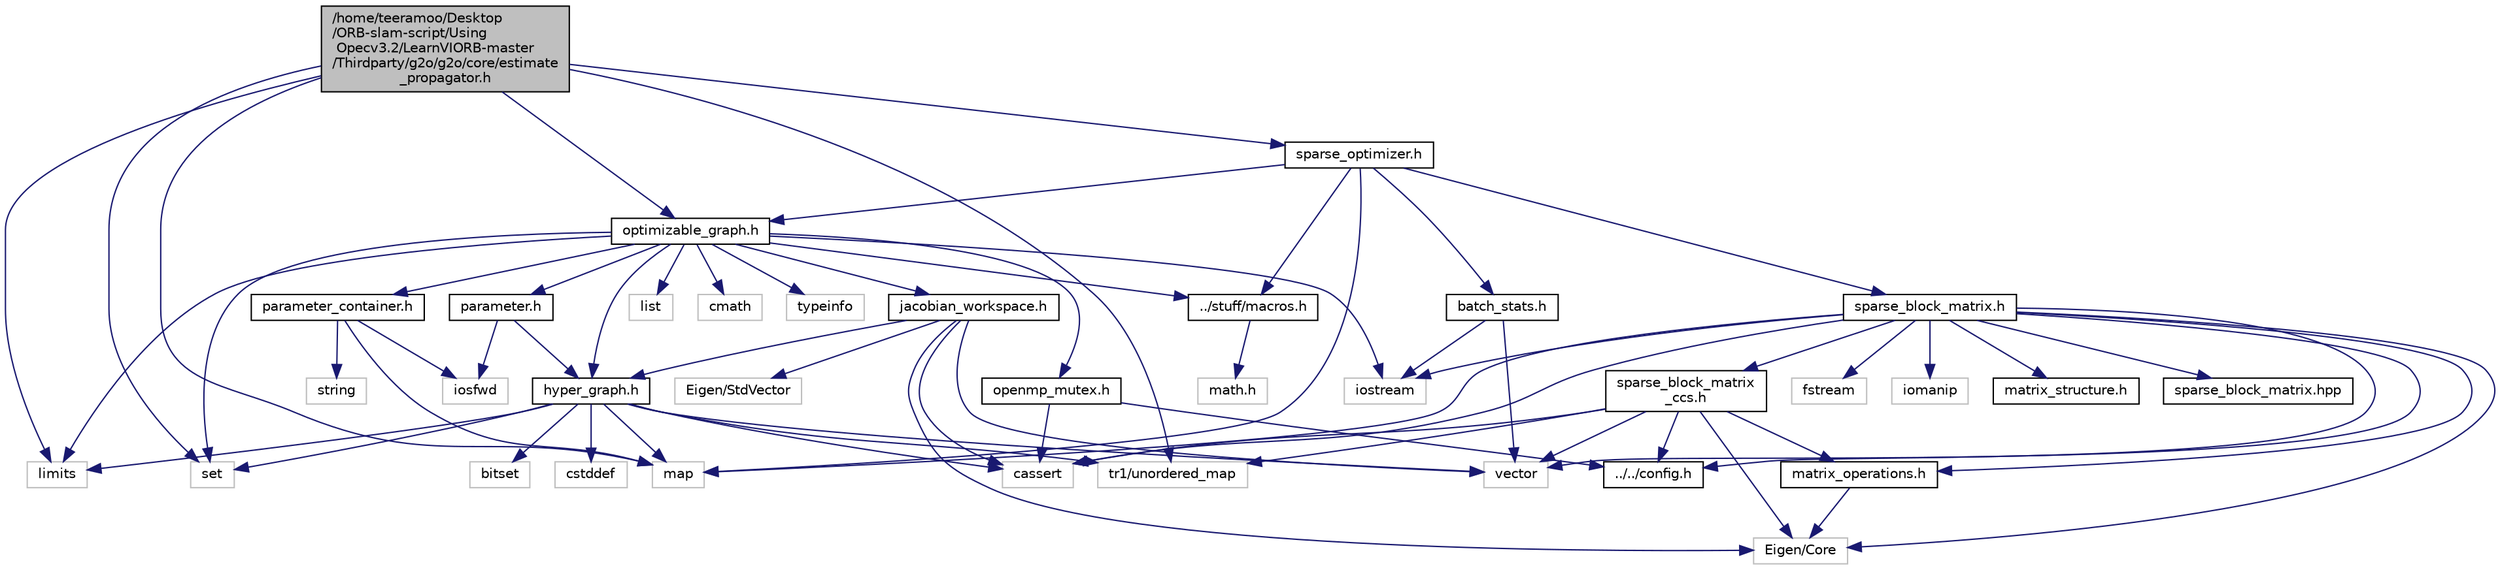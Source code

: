 digraph "/home/teeramoo/Desktop/ORB-slam-script/Using Opecv3.2/LearnVIORB-master/Thirdparty/g2o/g2o/core/estimate_propagator.h"
{
  edge [fontname="Helvetica",fontsize="10",labelfontname="Helvetica",labelfontsize="10"];
  node [fontname="Helvetica",fontsize="10",shape=record];
  Node1 [label="/home/teeramoo/Desktop\l/ORB-slam-script/Using\l Opecv3.2/LearnVIORB-master\l/Thirdparty/g2o/g2o/core/estimate\l_propagator.h",height=0.2,width=0.4,color="black", fillcolor="grey75", style="filled", fontcolor="black"];
  Node1 -> Node2 [color="midnightblue",fontsize="10",style="solid"];
  Node2 [label="optimizable_graph.h",height=0.2,width=0.4,color="black", fillcolor="white", style="filled",URL="$optimizable__graph_8h.html"];
  Node2 -> Node3 [color="midnightblue",fontsize="10",style="solid"];
  Node3 [label="set",height=0.2,width=0.4,color="grey75", fillcolor="white", style="filled"];
  Node2 -> Node4 [color="midnightblue",fontsize="10",style="solid"];
  Node4 [label="iostream",height=0.2,width=0.4,color="grey75", fillcolor="white", style="filled"];
  Node2 -> Node5 [color="midnightblue",fontsize="10",style="solid"];
  Node5 [label="list",height=0.2,width=0.4,color="grey75", fillcolor="white", style="filled"];
  Node2 -> Node6 [color="midnightblue",fontsize="10",style="solid"];
  Node6 [label="limits",height=0.2,width=0.4,color="grey75", fillcolor="white", style="filled"];
  Node2 -> Node7 [color="midnightblue",fontsize="10",style="solid"];
  Node7 [label="cmath",height=0.2,width=0.4,color="grey75", fillcolor="white", style="filled"];
  Node2 -> Node8 [color="midnightblue",fontsize="10",style="solid"];
  Node8 [label="typeinfo",height=0.2,width=0.4,color="grey75", fillcolor="white", style="filled"];
  Node2 -> Node9 [color="midnightblue",fontsize="10",style="solid"];
  Node9 [label="openmp_mutex.h",height=0.2,width=0.4,color="black", fillcolor="white", style="filled",URL="$openmp__mutex_8h.html"];
  Node9 -> Node10 [color="midnightblue",fontsize="10",style="solid"];
  Node10 [label="../../config.h",height=0.2,width=0.4,color="black", fillcolor="white", style="filled",URL="$config_8h.html"];
  Node9 -> Node11 [color="midnightblue",fontsize="10",style="solid"];
  Node11 [label="cassert",height=0.2,width=0.4,color="grey75", fillcolor="white", style="filled"];
  Node2 -> Node12 [color="midnightblue",fontsize="10",style="solid"];
  Node12 [label="hyper_graph.h",height=0.2,width=0.4,color="black", fillcolor="white", style="filled",URL="$hyper__graph_8h.html"];
  Node12 -> Node13 [color="midnightblue",fontsize="10",style="solid"];
  Node13 [label="map",height=0.2,width=0.4,color="grey75", fillcolor="white", style="filled"];
  Node12 -> Node3 [color="midnightblue",fontsize="10",style="solid"];
  Node12 -> Node14 [color="midnightblue",fontsize="10",style="solid"];
  Node14 [label="bitset",height=0.2,width=0.4,color="grey75", fillcolor="white", style="filled"];
  Node12 -> Node11 [color="midnightblue",fontsize="10",style="solid"];
  Node12 -> Node15 [color="midnightblue",fontsize="10",style="solid"];
  Node15 [label="vector",height=0.2,width=0.4,color="grey75", fillcolor="white", style="filled"];
  Node12 -> Node6 [color="midnightblue",fontsize="10",style="solid"];
  Node12 -> Node16 [color="midnightblue",fontsize="10",style="solid"];
  Node16 [label="cstddef",height=0.2,width=0.4,color="grey75", fillcolor="white", style="filled"];
  Node12 -> Node17 [color="midnightblue",fontsize="10",style="solid"];
  Node17 [label="tr1/unordered_map",height=0.2,width=0.4,color="grey75", fillcolor="white", style="filled"];
  Node2 -> Node18 [color="midnightblue",fontsize="10",style="solid"];
  Node18 [label="parameter.h",height=0.2,width=0.4,color="black", fillcolor="white", style="filled",URL="$parameter_8h.html"];
  Node18 -> Node19 [color="midnightblue",fontsize="10",style="solid"];
  Node19 [label="iosfwd",height=0.2,width=0.4,color="grey75", fillcolor="white", style="filled"];
  Node18 -> Node12 [color="midnightblue",fontsize="10",style="solid"];
  Node2 -> Node20 [color="midnightblue",fontsize="10",style="solid"];
  Node20 [label="parameter_container.h",height=0.2,width=0.4,color="black", fillcolor="white", style="filled",URL="$parameter__container_8h.html"];
  Node20 -> Node19 [color="midnightblue",fontsize="10",style="solid"];
  Node20 -> Node13 [color="midnightblue",fontsize="10",style="solid"];
  Node20 -> Node21 [color="midnightblue",fontsize="10",style="solid"];
  Node21 [label="string",height=0.2,width=0.4,color="grey75", fillcolor="white", style="filled"];
  Node2 -> Node22 [color="midnightblue",fontsize="10",style="solid"];
  Node22 [label="jacobian_workspace.h",height=0.2,width=0.4,color="black", fillcolor="white", style="filled",URL="$jacobian__workspace_8h.html"];
  Node22 -> Node23 [color="midnightblue",fontsize="10",style="solid"];
  Node23 [label="Eigen/Core",height=0.2,width=0.4,color="grey75", fillcolor="white", style="filled"];
  Node22 -> Node24 [color="midnightblue",fontsize="10",style="solid"];
  Node24 [label="Eigen/StdVector",height=0.2,width=0.4,color="grey75", fillcolor="white", style="filled"];
  Node22 -> Node15 [color="midnightblue",fontsize="10",style="solid"];
  Node22 -> Node11 [color="midnightblue",fontsize="10",style="solid"];
  Node22 -> Node12 [color="midnightblue",fontsize="10",style="solid"];
  Node2 -> Node25 [color="midnightblue",fontsize="10",style="solid"];
  Node25 [label="../stuff/macros.h",height=0.2,width=0.4,color="black", fillcolor="white", style="filled",URL="$macros_8h.html"];
  Node25 -> Node26 [color="midnightblue",fontsize="10",style="solid"];
  Node26 [label="math.h",height=0.2,width=0.4,color="grey75", fillcolor="white", style="filled"];
  Node1 -> Node27 [color="midnightblue",fontsize="10",style="solid"];
  Node27 [label="sparse_optimizer.h",height=0.2,width=0.4,color="black", fillcolor="white", style="filled",URL="$sparse__optimizer_8h.html"];
  Node27 -> Node25 [color="midnightblue",fontsize="10",style="solid"];
  Node27 -> Node2 [color="midnightblue",fontsize="10",style="solid"];
  Node27 -> Node28 [color="midnightblue",fontsize="10",style="solid"];
  Node28 [label="sparse_block_matrix.h",height=0.2,width=0.4,color="black", fillcolor="white", style="filled",URL="$sparse__block__matrix_8h.html"];
  Node28 -> Node13 [color="midnightblue",fontsize="10",style="solid"];
  Node28 -> Node15 [color="midnightblue",fontsize="10",style="solid"];
  Node28 -> Node29 [color="midnightblue",fontsize="10",style="solid"];
  Node29 [label="fstream",height=0.2,width=0.4,color="grey75", fillcolor="white", style="filled"];
  Node28 -> Node4 [color="midnightblue",fontsize="10",style="solid"];
  Node28 -> Node30 [color="midnightblue",fontsize="10",style="solid"];
  Node30 [label="iomanip",height=0.2,width=0.4,color="grey75", fillcolor="white", style="filled"];
  Node28 -> Node11 [color="midnightblue",fontsize="10",style="solid"];
  Node28 -> Node23 [color="midnightblue",fontsize="10",style="solid"];
  Node28 -> Node31 [color="midnightblue",fontsize="10",style="solid"];
  Node31 [label="sparse_block_matrix\l_ccs.h",height=0.2,width=0.4,color="black", fillcolor="white", style="filled",URL="$sparse__block__matrix__ccs_8h.html"];
  Node31 -> Node15 [color="midnightblue",fontsize="10",style="solid"];
  Node31 -> Node11 [color="midnightblue",fontsize="10",style="solid"];
  Node31 -> Node23 [color="midnightblue",fontsize="10",style="solid"];
  Node31 -> Node10 [color="midnightblue",fontsize="10",style="solid"];
  Node31 -> Node32 [color="midnightblue",fontsize="10",style="solid"];
  Node32 [label="matrix_operations.h",height=0.2,width=0.4,color="black", fillcolor="white", style="filled",URL="$matrix__operations_8h.html"];
  Node32 -> Node23 [color="midnightblue",fontsize="10",style="solid"];
  Node31 -> Node17 [color="midnightblue",fontsize="10",style="solid"];
  Node28 -> Node33 [color="midnightblue",fontsize="10",style="solid"];
  Node33 [label="matrix_structure.h",height=0.2,width=0.4,color="black", fillcolor="white", style="filled",URL="$matrix__structure_8h.html"];
  Node28 -> Node32 [color="midnightblue",fontsize="10",style="solid"];
  Node28 -> Node10 [color="midnightblue",fontsize="10",style="solid"];
  Node28 -> Node34 [color="midnightblue",fontsize="10",style="solid"];
  Node34 [label="sparse_block_matrix.hpp",height=0.2,width=0.4,color="black", fillcolor="white", style="filled",URL="$sparse__block__matrix_8hpp.html"];
  Node27 -> Node35 [color="midnightblue",fontsize="10",style="solid"];
  Node35 [label="batch_stats.h",height=0.2,width=0.4,color="black", fillcolor="white", style="filled",URL="$batch__stats_8h.html"];
  Node35 -> Node4 [color="midnightblue",fontsize="10",style="solid"];
  Node35 -> Node15 [color="midnightblue",fontsize="10",style="solid"];
  Node27 -> Node13 [color="midnightblue",fontsize="10",style="solid"];
  Node1 -> Node13 [color="midnightblue",fontsize="10",style="solid"];
  Node1 -> Node3 [color="midnightblue",fontsize="10",style="solid"];
  Node1 -> Node6 [color="midnightblue",fontsize="10",style="solid"];
  Node1 -> Node17 [color="midnightblue",fontsize="10",style="solid"];
}
